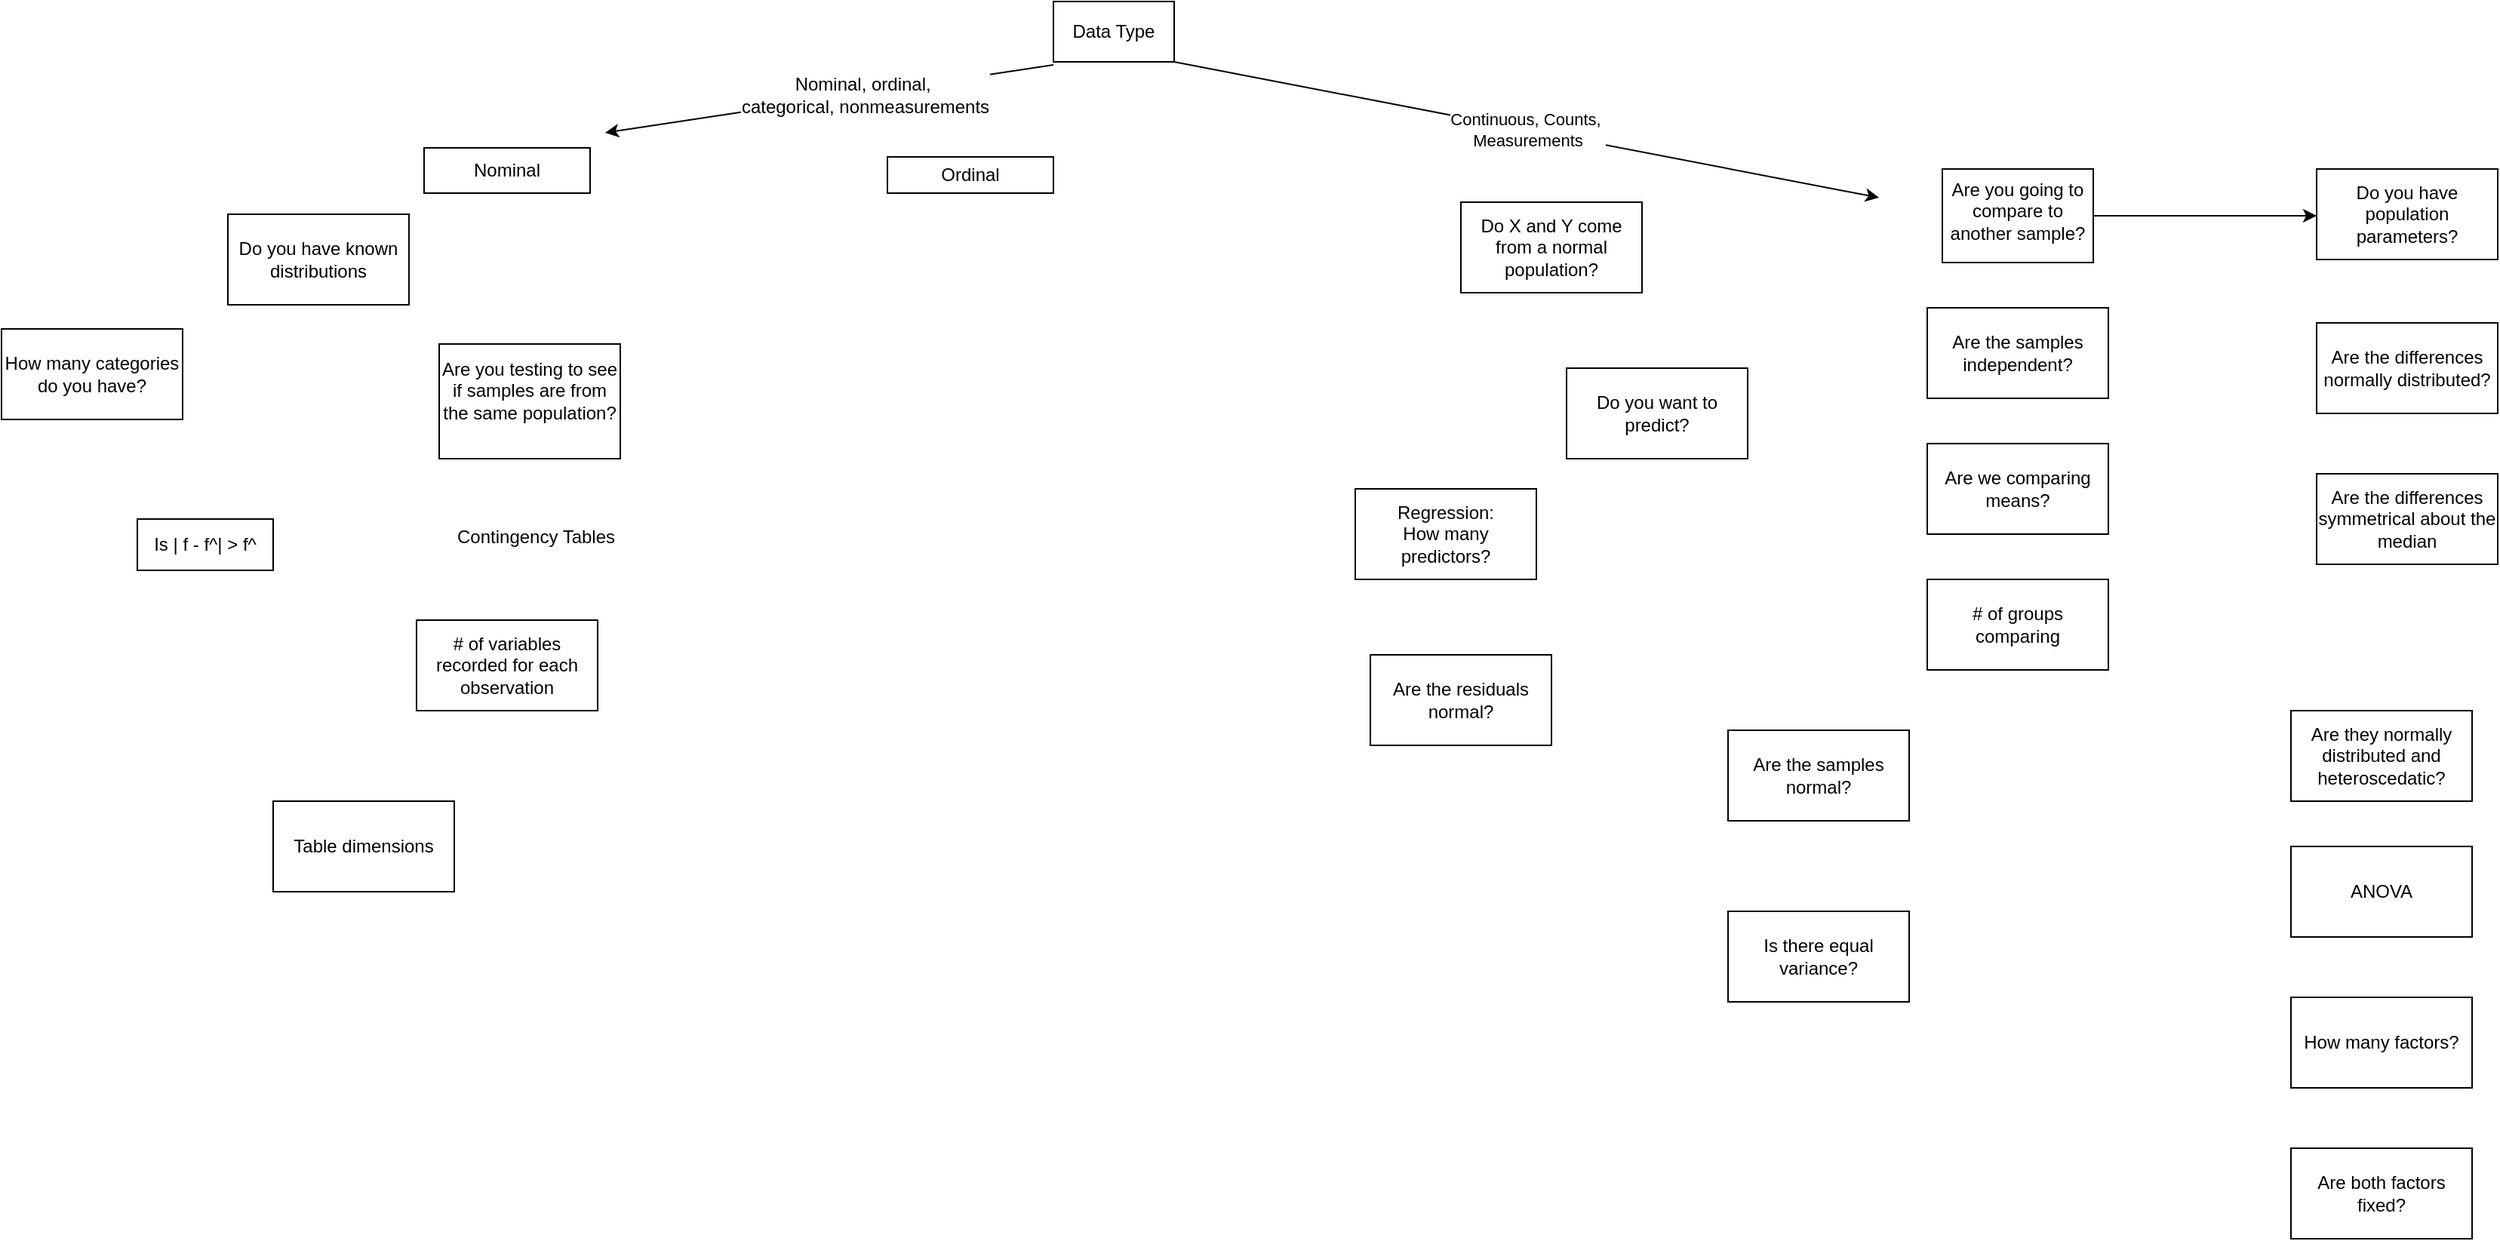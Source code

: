 <mxGraphModel dx="591" dy="622" grid="1" gridSize="10" guides="1" tooltips="1" connect="1" arrows="1" fold="1" page="1" pageScale="1" pageWidth="2000" pageHeight="1800" background="#ffffff"><root><mxCell id="0"/><mxCell id="1" parent="0"/><mxCell id="14" value="Data Type" style="rounded=0;whiteSpace=wrap;html=1;" parent="1" vertex="1"><mxGeometry x="807" y="3" width="80" height="40" as="geometry"/></mxCell><mxCell id="15" value="" style="endArrow=classic;html=1;exitX=0;exitY=1.05;exitPerimeter=0;" parent="1" source="14" edge="1"><mxGeometry width="50" height="50" relative="1" as="geometry"><mxPoint x="877" y="142" as="sourcePoint"/><mxPoint x="510" y="90" as="targetPoint"/></mxGeometry></mxCell><mxCell id="16" value="Nominal, ordinal,&amp;nbsp;&lt;div&gt;categorical, nonmeasurements&lt;/div&gt;" style="text;html=1;resizable=0;points=[];align=center;verticalAlign=middle;labelBackgroundColor=#ffffff;" parent="15" vertex="1" connectable="0"><mxGeometry x="-0.155" y="1" relative="1" as="geometry"><mxPoint as="offset"/></mxGeometry></mxCell><mxCell id="17" value="Continuous, Counts,&amp;nbsp;&lt;div&gt;Measurements&lt;/div&gt;" style="endArrow=classic;html=1;" parent="1" edge="1"><mxGeometry width="50" height="50" relative="1" as="geometry"><mxPoint x="887" y="43" as="sourcePoint"/><mxPoint x="1354" y="133" as="targetPoint"/></mxGeometry></mxCell><mxCell id="18" value="Are you going to compare to another sample?&lt;div&gt;&lt;br&gt;&lt;/div&gt;" style="rounded=0;whiteSpace=wrap;html=1;verticalAlign=top;" parent="1" vertex="1"><mxGeometry x="1396" y="114" width="100" height="62" as="geometry"/></mxCell><mxCell id="19" value="" style="endArrow=classic;html=1;exitX=1;exitY=0.5;" parent="1" source="18" edge="1"><mxGeometry width="50" height="50" relative="1" as="geometry"><mxPoint x="1204" y="245" as="sourcePoint"/><mxPoint x="1644" y="145" as="targetPoint"/></mxGeometry></mxCell><mxCell id="20" value="Do you have population parameters?" style="rounded=0;whiteSpace=wrap;html=1;" parent="1" vertex="1"><mxGeometry x="1644" y="114" width="120" height="60" as="geometry"/></mxCell><mxCell id="21" value="Are the samples independent?" style="rounded=0;whiteSpace=wrap;html=1;" parent="1" vertex="1"><mxGeometry x="1386" y="206" width="120" height="60" as="geometry"/></mxCell><mxCell id="22" value="Are the differences normally distributed?" style="rounded=0;whiteSpace=wrap;html=1;" parent="1" vertex="1"><mxGeometry x="1644" y="216" width="120" height="60" as="geometry"/></mxCell><mxCell id="23" value="Are we comparing means?" style="rounded=0;whiteSpace=wrap;html=1;" parent="1" vertex="1"><mxGeometry x="1386" y="296" width="120" height="60" as="geometry"/></mxCell><mxCell id="24" value="# of groups comparing" style="rounded=0;whiteSpace=wrap;html=1;" parent="1" vertex="1"><mxGeometry x="1386" y="386" width="120" height="60" as="geometry"/></mxCell><mxCell id="25" value="Are the differences symmetrical about the median" style="rounded=0;whiteSpace=wrap;html=1;" parent="1" vertex="1"><mxGeometry x="1644" y="316" width="120" height="60" as="geometry"/></mxCell><mxCell id="26" value="Is there equal variance?" style="rounded=0;whiteSpace=wrap;html=1;" parent="1" vertex="1"><mxGeometry x="1254" y="606" width="120" height="60" as="geometry"/></mxCell><mxCell id="27" value="Are the samples normal?" style="rounded=0;whiteSpace=wrap;html=1;" parent="1" vertex="1"><mxGeometry x="1254" y="486" width="120" height="60" as="geometry"/></mxCell><mxCell id="28" value="How many factors?" style="rounded=0;whiteSpace=wrap;html=1;" parent="1" vertex="1"><mxGeometry x="1627" y="663" width="120" height="60" as="geometry"/></mxCell><mxCell id="29" value="ANOVA" style="rounded=0;whiteSpace=wrap;html=1;" parent="1" vertex="1"><mxGeometry x="1627" y="563" width="120" height="60" as="geometry"/></mxCell><mxCell id="30" value="Are they normally distributed and heteroscedatic?" style="rounded=0;whiteSpace=wrap;html=1;" parent="1" vertex="1"><mxGeometry x="1627" y="473" width="120" height="60" as="geometry"/></mxCell><mxCell id="31" value="Are both factors fixed?" style="rounded=0;whiteSpace=wrap;html=1;" parent="1" vertex="1"><mxGeometry x="1627" y="763" width="120" height="60" as="geometry"/></mxCell><mxCell id="32" value="Do you want to predict?" style="rounded=0;whiteSpace=wrap;html=1;" parent="1" vertex="1"><mxGeometry x="1147" y="246" width="120" height="60" as="geometry"/></mxCell><mxCell id="33" value="Do X and Y come from a normal population?" style="rounded=0;whiteSpace=wrap;html=1;" parent="1" vertex="1"><mxGeometry x="1077" y="136" width="120" height="60" as="geometry"/></mxCell><mxCell id="34" value="Regression:&lt;div&gt;How many predictors?&lt;/div&gt;" style="rounded=0;whiteSpace=wrap;html=1;" parent="1" vertex="1"><mxGeometry x="1007" y="326" width="120" height="60" as="geometry"/></mxCell><mxCell id="35" value="Are the residuals normal?" style="rounded=0;whiteSpace=wrap;html=1;" parent="1" vertex="1"><mxGeometry x="1017" y="436" width="120" height="60" as="geometry"/></mxCell><mxCell id="38" value="Nominal" style="rounded=0;whiteSpace=wrap;html=1;" parent="1" vertex="1"><mxGeometry x="390" y="100" width="110" height="30" as="geometry"/></mxCell><mxCell id="39" value="Ordinal" style="rounded=0;whiteSpace=wrap;html=1;" parent="1" vertex="1"><mxGeometry x="697" y="106" width="110" height="24" as="geometry"/></mxCell><mxCell id="40" value="Do you have known distributions" style="rounded=0;whiteSpace=wrap;html=1;" parent="1" vertex="1"><mxGeometry x="260" y="144" width="120" height="60" as="geometry"/></mxCell><mxCell id="41" style="edgeStyle=orthogonalEdgeStyle;rounded=0;html=1;exitX=0.75;exitY=1;entryX=0.75;entryY=1;jettySize=auto;orthogonalLoop=1;" parent="1" source="38" target="38" edge="1"><mxGeometry relative="1" as="geometry"/></mxCell><mxCell id="42" value="How many categories do you have?" style="rounded=0;whiteSpace=wrap;html=1;" parent="1" vertex="1"><mxGeometry x="110" y="220" width="120" height="60" as="geometry"/></mxCell><mxCell id="43" value="Is | f - f^| &amp;gt; f^" style="rounded=0;whiteSpace=wrap;html=1;" parent="1" vertex="1"><mxGeometry x="200" y="346" width="90" height="34" as="geometry"/></mxCell><mxCell id="46" value="Are you testing to see if samples are from the same population?&lt;div&gt;&lt;br&gt;&lt;/div&gt;" style="rounded=0;whiteSpace=wrap;html=1;" parent="1" vertex="1"><mxGeometry x="400" y="230" width="120" height="76" as="geometry"/></mxCell><mxCell id="47" value="Contingency Tables&lt;div&gt;&lt;br&gt;&lt;/div&gt;" style="text;html=1;resizable=0;points=[];autosize=1;align=left;verticalAlign=top;spacingTop=-4;" parent="1" vertex="1"><mxGeometry x="410" y="348" width="120" height="30" as="geometry"/></mxCell><mxCell id="49" value="# of variables recorded for each observation" style="rounded=0;whiteSpace=wrap;html=1;" parent="1" vertex="1"><mxGeometry x="385" y="413" width="120" height="60" as="geometry"/></mxCell><mxCell id="50" value="Table dimensions" style="rounded=0;whiteSpace=wrap;html=1;" parent="1" vertex="1"><mxGeometry x="290" y="533" width="120" height="60" as="geometry"/></mxCell><mxCell id="59" value="&lt;table&gt;&lt;tbody&gt;&lt;tr&gt;&lt;td&gt;&lt;br&gt;&lt;/td&gt;&lt;td&gt;&lt;br&gt;&lt;/td&gt;&lt;td&gt;&lt;br&gt;&lt;/td&gt;&lt;/tr&gt;&lt;tr&gt;&lt;td&gt;&lt;br&gt;&lt;/td&gt;&lt;td&gt;&lt;br&gt;&lt;/td&gt;&lt;td&gt;&lt;br&gt;&lt;/td&gt;&lt;/tr&gt;&lt;tr&gt;&lt;td&gt;&lt;br&gt;&lt;/td&gt;&lt;td&gt;&lt;br&gt;&lt;/td&gt;&lt;td&gt;&lt;br&gt;&lt;/td&gt;&lt;/tr&gt;&lt;tr&gt;&lt;td&gt;&lt;br&gt;&lt;/td&gt;&lt;td&gt;&lt;br&gt;&lt;/td&gt;&lt;td&gt;&lt;br&gt;&lt;/td&gt;&lt;/tr&gt;&lt;tr&gt;&lt;td&gt;&lt;br&gt;&lt;/td&gt;&lt;td&gt;&lt;br&gt;&lt;/td&gt;&lt;td&gt;&lt;br&gt;&lt;/td&gt;&lt;/tr&gt;&lt;tr&gt;&lt;td&gt;&lt;br&gt;&lt;/td&gt;&lt;td&gt;&lt;br&gt;&lt;/td&gt;&lt;td&gt;&lt;br&gt;&lt;/td&gt;&lt;/tr&gt;&lt;tr&gt;&lt;td&gt;&lt;br&gt;&lt;/td&gt;&lt;td&gt;&lt;br&gt;&lt;/td&gt;&lt;td&gt;&lt;br&gt;&lt;/td&gt;&lt;/tr&gt;&lt;/tbody&gt;&lt;/table&gt;" style="text;html=1;resizable=0;points=[];autosize=1;align=left;verticalAlign=top;spacingTop=-4;" parent="1" vertex="1"><mxGeometry x="484" y="608" width="30" height="130" as="geometry"/></mxCell></root></mxGraphModel>